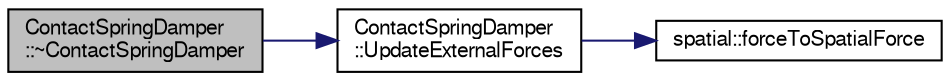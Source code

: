 digraph "ContactSpringDamper::~ContactSpringDamper"
{
  edge [fontname="FreeSans",fontsize="10",labelfontname="FreeSans",labelfontsize="10"];
  node [fontname="FreeSans",fontsize="10",shape=record];
  rankdir="LR";
  Node1 [label="ContactSpringDamper\l::~ContactSpringDamper",height=0.2,width=0.4,color="black", fillcolor="grey75", style="filled", fontcolor="black"];
  Node1 -> Node2 [color="midnightblue",fontsize="10",style="solid",fontname="FreeSans"];
  Node2 [label="ContactSpringDamper\l::UpdateExternalForces",height=0.2,width=0.4,color="black", fillcolor="white", style="filled",URL="$d0/df2/class_contact_spring_damper.html#ad45f7a50bdf2c368053a4686a7f209e0"];
  Node2 -> Node3 [color="midnightblue",fontsize="10",style="solid",fontname="FreeSans"];
  Node3 [label="spatial::forceToSpatialForce",height=0.2,width=0.4,color="black", fillcolor="white", style="filled",URL="$de/d1a/namespacespatial.html#a3b32f3f809891285d9f1a8cf3c7cd16e"];
}
